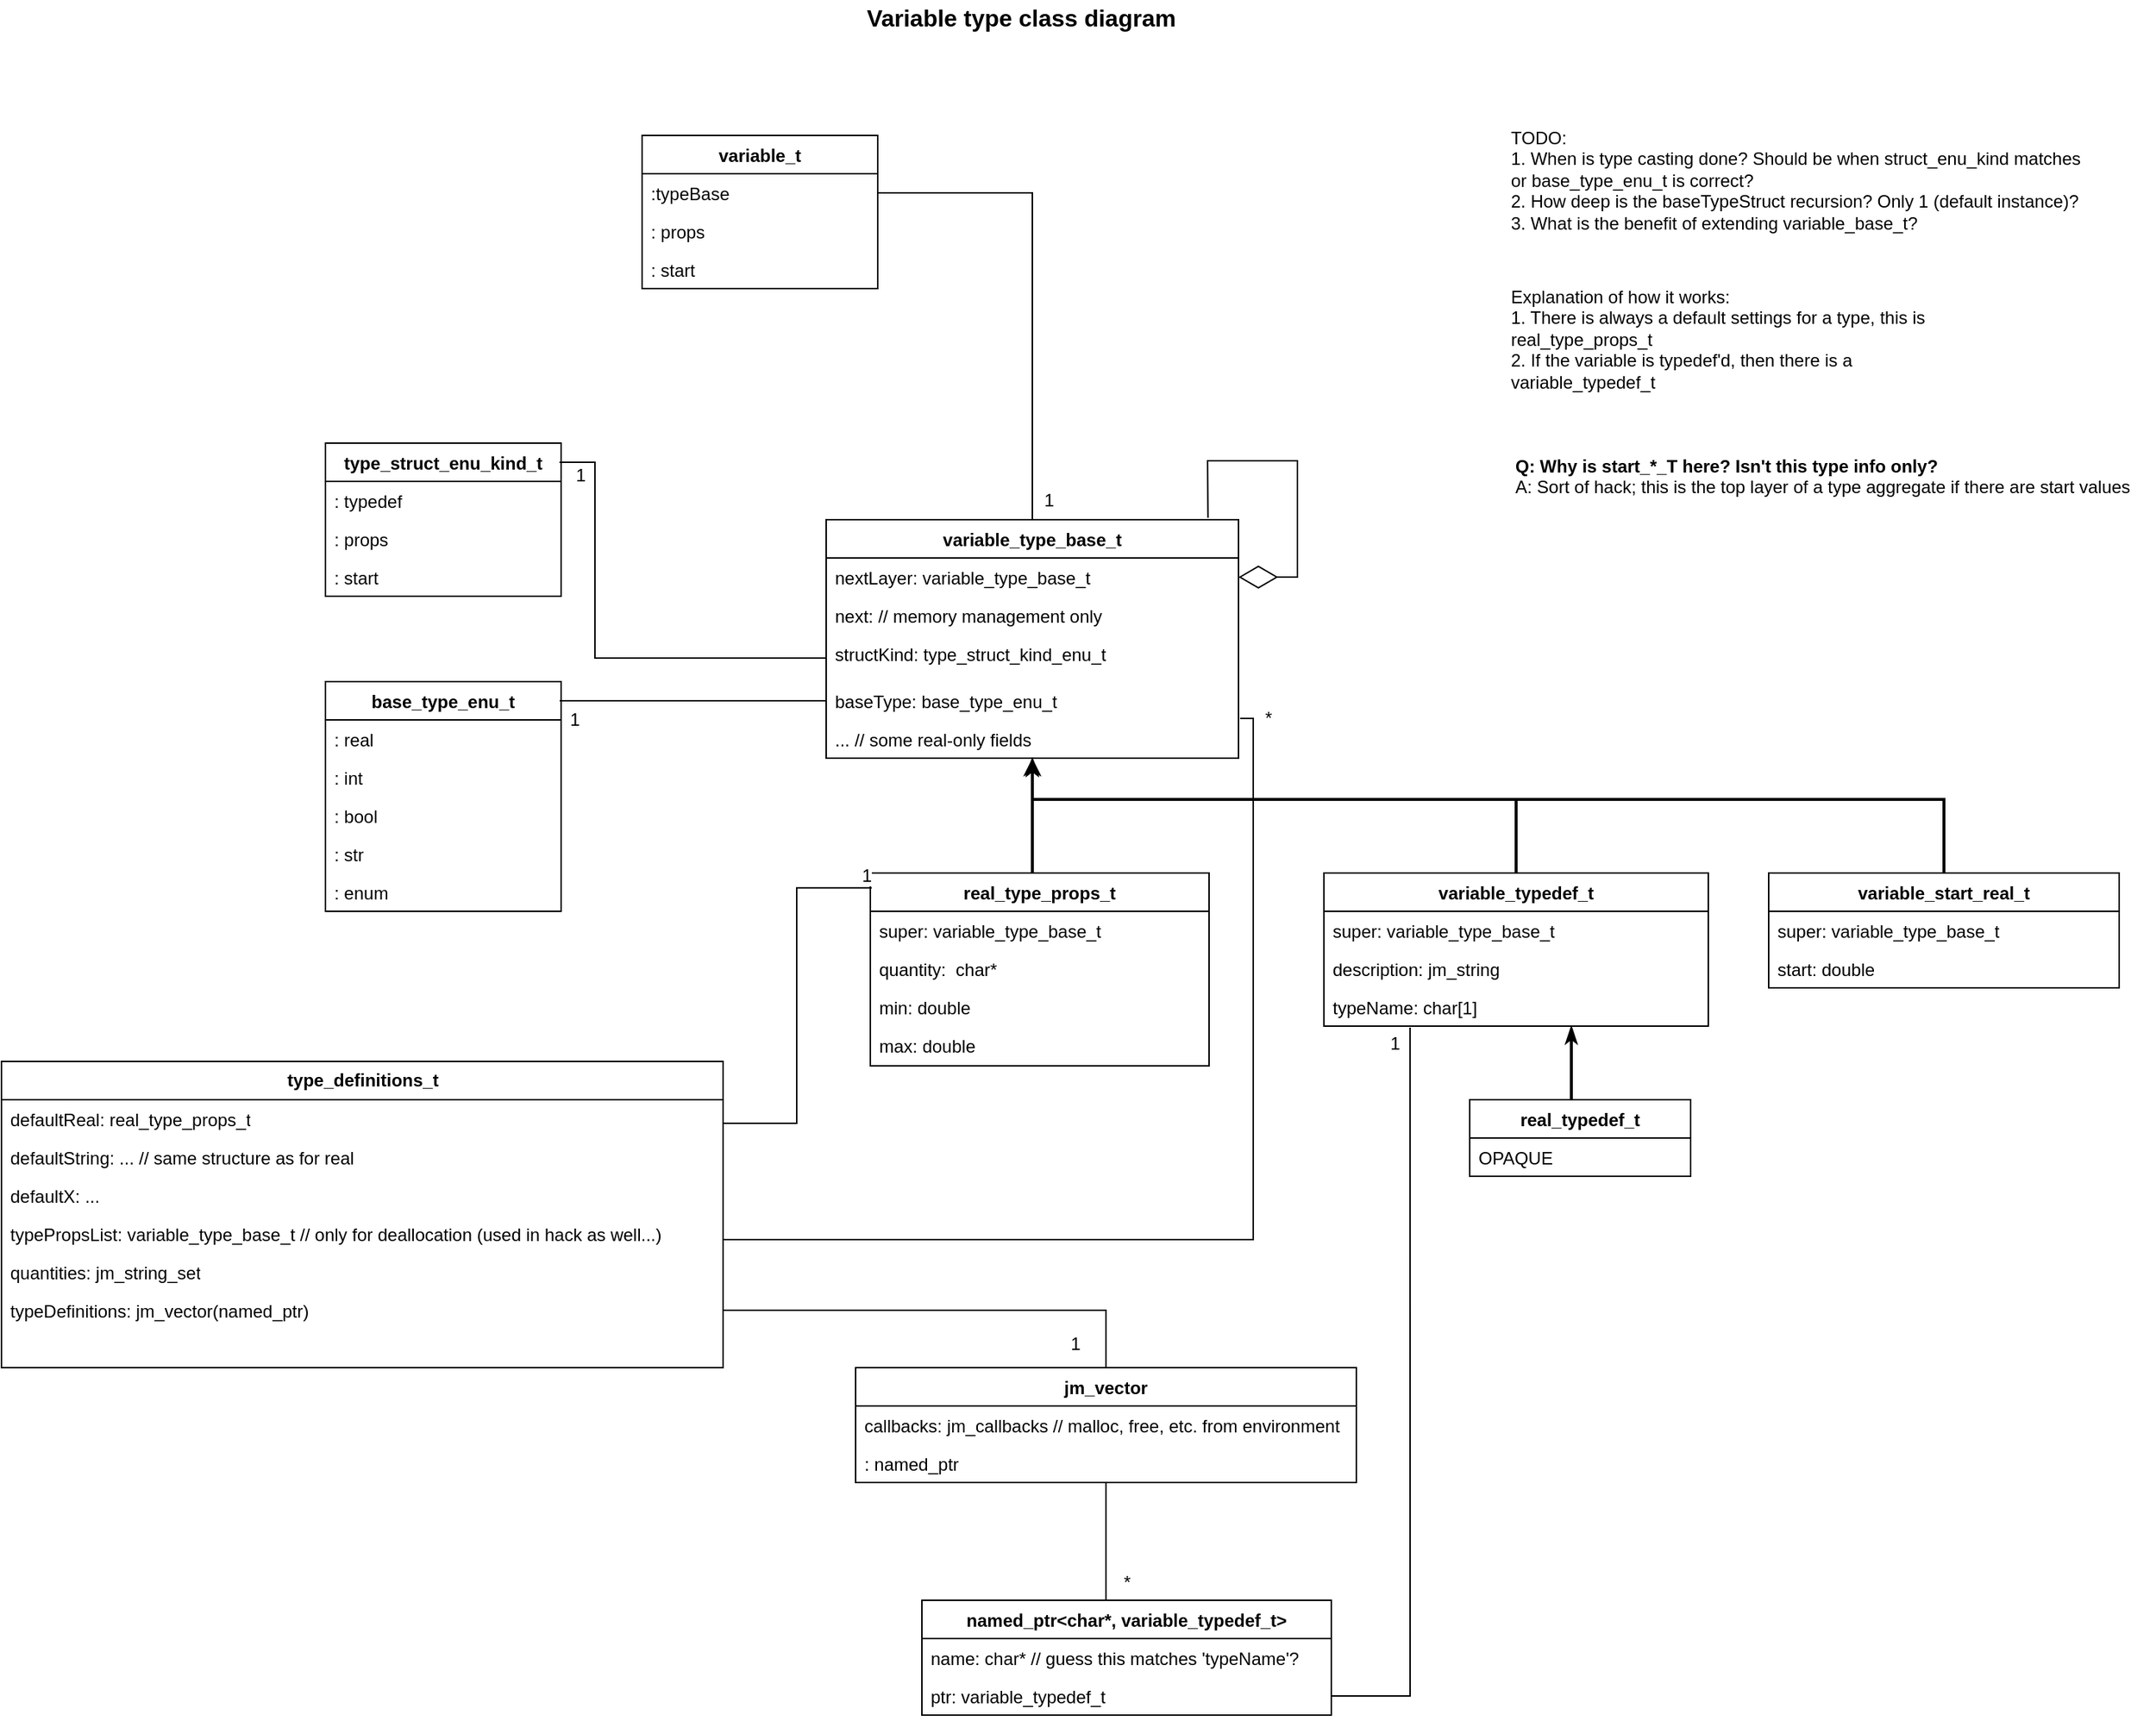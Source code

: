 <mxfile version="21.1.2" type="device" pages="4">
  <diagram name="variable_class" id="c4acf3e9-155e-7222-9cf6-157b1a14988f">
    <mxGraphModel dx="2087" dy="1393" grid="0" gridSize="10" guides="1" tooltips="1" connect="1" arrows="1" fold="1" page="0" pageScale="1" pageWidth="850" pageHeight="1100" background="#ffffff" math="0" shadow="0">
      <root>
        <mxCell id="0" />
        <mxCell id="1" parent="0" />
        <mxCell id="17acba5748e5396b-20" value="&lt;b&gt;type_definitions_t&lt;/b&gt;" style="swimlane;html=1;fontStyle=0;childLayout=stackLayout;horizontal=1;startSize=26;fillColor=none;horizontalStack=0;resizeParent=1;resizeLast=0;collapsible=1;marginBottom=0;swimlaneFillColor=#ffffff;rounded=0;shadow=0;comic=0;labelBackgroundColor=none;strokeColor=#000000;strokeWidth=1;fontFamily=Helvetica;fontSize=12;fontColor=#000000;align=center;" parent="1" vertex="1">
          <mxGeometry x="-110" y="428" width="490" height="208" as="geometry" />
        </mxCell>
        <mxCell id="17acba5748e5396b-21" value="defaultReal: real_type_props_t" style="text;html=1;strokeColor=none;fillColor=none;align=left;verticalAlign=top;spacingLeft=4;spacingRight=4;whiteSpace=wrap;overflow=hidden;rotatable=0;points=[[0,0.5],[1,0.5]];portConstraint=eastwest;" parent="17acba5748e5396b-20" vertex="1">
          <mxGeometry y="26" width="490" height="26" as="geometry" />
        </mxCell>
        <mxCell id="17acba5748e5396b-24" value="defaultString: ... // same structure as for real" style="text;html=1;strokeColor=none;fillColor=none;align=left;verticalAlign=top;spacingLeft=4;spacingRight=4;whiteSpace=wrap;overflow=hidden;rotatable=0;points=[[0,0.5],[1,0.5]];portConstraint=eastwest;" parent="17acba5748e5396b-20" vertex="1">
          <mxGeometry y="52" width="490" height="26" as="geometry" />
        </mxCell>
        <mxCell id="17acba5748e5396b-26" value="defaultX: ..." style="text;html=1;strokeColor=none;fillColor=none;align=left;verticalAlign=top;spacingLeft=4;spacingRight=4;whiteSpace=wrap;overflow=hidden;rotatable=0;points=[[0,0.5],[1,0.5]];portConstraint=eastwest;" parent="17acba5748e5396b-20" vertex="1">
          <mxGeometry y="78" width="490" height="26" as="geometry" />
        </mxCell>
        <mxCell id="wVePEK4zpY4YZBZl3N64-45" value="typePropsList: variable_type_base_t // only for deallocation (used in hack as well...)" style="text;html=1;strokeColor=none;fillColor=none;align=left;verticalAlign=top;spacingLeft=4;spacingRight=4;whiteSpace=wrap;overflow=hidden;rotatable=0;points=[[0,0.5],[1,0.5]];portConstraint=eastwest;" parent="17acba5748e5396b-20" vertex="1">
          <mxGeometry y="104" width="490" height="26" as="geometry" />
        </mxCell>
        <mxCell id="wVePEK4zpY4YZBZl3N64-49" value="quantities: jm_string_set" style="text;html=1;strokeColor=none;fillColor=none;align=left;verticalAlign=top;spacingLeft=4;spacingRight=4;whiteSpace=wrap;overflow=hidden;rotatable=0;points=[[0,0.5],[1,0.5]];portConstraint=eastwest;" parent="17acba5748e5396b-20" vertex="1">
          <mxGeometry y="130" width="490" height="26" as="geometry" />
        </mxCell>
        <mxCell id="wVePEK4zpY4YZBZl3N64-50" value="typeDefinitions: jm_vector(named_ptr)" style="text;html=1;strokeColor=none;fillColor=none;align=left;verticalAlign=top;spacingLeft=4;spacingRight=4;whiteSpace=wrap;overflow=hidden;rotatable=0;points=[[0,0.5],[1,0.5]];portConstraint=eastwest;" parent="17acba5748e5396b-20" vertex="1">
          <mxGeometry y="156" width="490" height="26" as="geometry" />
        </mxCell>
        <mxCell id="wVePEK4zpY4YZBZl3N64-24" style="edgeStyle=orthogonalEdgeStyle;rounded=0;orthogonalLoop=1;jettySize=auto;html=1;strokeWidth=2;" parent="1" source="wVePEK4zpY4YZBZl3N64-1" target="wVePEK4zpY4YZBZl3N64-11" edge="1">
          <mxGeometry relative="1" as="geometry">
            <Array as="points">
              <mxPoint x="590" y="280" />
              <mxPoint x="590" y="280" />
            </Array>
          </mxGeometry>
        </mxCell>
        <mxCell id="wVePEK4zpY4YZBZl3N64-1" value="real_type_props_t" style="swimlane;fontStyle=1;childLayout=stackLayout;horizontal=1;startSize=26;fillColor=none;horizontalStack=0;resizeParent=1;resizeParentMax=0;resizeLast=0;collapsible=1;marginBottom=0;" parent="1" vertex="1">
          <mxGeometry x="480" y="300" width="230" height="131" as="geometry" />
        </mxCell>
        <mxCell id="wVePEK4zpY4YZBZl3N64-2" value="super: variable_type_base_t" style="text;strokeColor=none;fillColor=none;align=left;verticalAlign=top;spacingLeft=4;spacingRight=4;overflow=hidden;rotatable=0;points=[[0,0.5],[1,0.5]];portConstraint=eastwest;" parent="wVePEK4zpY4YZBZl3N64-1" vertex="1">
          <mxGeometry y="26" width="230" height="26" as="geometry" />
        </mxCell>
        <mxCell id="wVePEK4zpY4YZBZl3N64-3" value="quantity:  char*" style="text;strokeColor=none;fillColor=none;align=left;verticalAlign=top;spacingLeft=4;spacingRight=4;overflow=hidden;rotatable=0;points=[[0,0.5],[1,0.5]];portConstraint=eastwest;" parent="wVePEK4zpY4YZBZl3N64-1" vertex="1">
          <mxGeometry y="52" width="230" height="26" as="geometry" />
        </mxCell>
        <mxCell id="wVePEK4zpY4YZBZl3N64-86" value="min: double" style="text;strokeColor=none;fillColor=none;align=left;verticalAlign=top;spacingLeft=4;spacingRight=4;overflow=hidden;rotatable=0;points=[[0,0.5],[1,0.5]];portConstraint=eastwest;" parent="wVePEK4zpY4YZBZl3N64-1" vertex="1">
          <mxGeometry y="78" width="230" height="26" as="geometry" />
        </mxCell>
        <mxCell id="wVePEK4zpY4YZBZl3N64-4" value="max: double" style="text;strokeColor=none;fillColor=none;align=left;verticalAlign=top;spacingLeft=4;spacingRight=4;overflow=hidden;rotatable=0;points=[[0,0.5],[1,0.5]];portConstraint=eastwest;" parent="wVePEK4zpY4YZBZl3N64-1" vertex="1">
          <mxGeometry y="104" width="230" height="27" as="geometry" />
        </mxCell>
        <mxCell id="wVePEK4zpY4YZBZl3N64-7" value="" style="endArrow=none;html=1;edgeStyle=orthogonalEdgeStyle;entryX=0.004;entryY=0.077;entryDx=0;entryDy=0;entryPerimeter=0;rounded=0;" parent="1" source="17acba5748e5396b-20" target="wVePEK4zpY4YZBZl3N64-1" edge="1">
          <mxGeometry relative="1" as="geometry">
            <mxPoint x="240" y="490" as="sourcePoint" />
            <mxPoint x="400" y="490" as="targetPoint" />
            <Array as="points">
              <mxPoint x="430" y="470" />
              <mxPoint x="430" y="310" />
            </Array>
          </mxGeometry>
        </mxCell>
        <mxCell id="wVePEK4zpY4YZBZl3N64-9" value="1" style="resizable=0;html=1;align=right;verticalAlign=bottom;labelBackgroundColor=#ffffff;fontSize=12;" parent="wVePEK4zpY4YZBZl3N64-7" connectable="0" vertex="1">
          <mxGeometry x="1" relative="1" as="geometry" />
        </mxCell>
        <mxCell id="wVePEK4zpY4YZBZl3N64-11" value="variable_type_base_t" style="swimlane;fontStyle=1;childLayout=stackLayout;horizontal=1;startSize=26;fillColor=none;horizontalStack=0;resizeParent=1;resizeParentMax=0;resizeLast=0;collapsible=1;marginBottom=0;" parent="1" vertex="1">
          <mxGeometry x="450" y="60" width="280" height="162" as="geometry" />
        </mxCell>
        <mxCell id="wVePEK4zpY4YZBZl3N64-12" value="nextLayer: variable_type_base_t" style="text;strokeColor=none;fillColor=none;align=left;verticalAlign=top;spacingLeft=4;spacingRight=4;overflow=hidden;rotatable=0;points=[[0,0.5],[1,0.5]];portConstraint=eastwest;" parent="wVePEK4zpY4YZBZl3N64-11" vertex="1">
          <mxGeometry y="26" width="280" height="26" as="geometry" />
        </mxCell>
        <mxCell id="wVePEK4zpY4YZBZl3N64-13" value="next: // memory management only" style="text;strokeColor=none;fillColor=none;align=left;verticalAlign=top;spacingLeft=4;spacingRight=4;overflow=hidden;rotatable=0;points=[[0,0.5],[1,0.5]];portConstraint=eastwest;" parent="wVePEK4zpY4YZBZl3N64-11" vertex="1">
          <mxGeometry y="52" width="280" height="26" as="geometry" />
        </mxCell>
        <mxCell id="wVePEK4zpY4YZBZl3N64-14" value="structKind: type_struct_kind_enu_t" style="text;strokeColor=none;fillColor=none;align=left;verticalAlign=top;spacingLeft=4;spacingRight=4;overflow=hidden;rotatable=0;points=[[0,0.5],[1,0.5]];portConstraint=eastwest;" parent="wVePEK4zpY4YZBZl3N64-11" vertex="1">
          <mxGeometry y="78" width="280" height="32" as="geometry" />
        </mxCell>
        <mxCell id="wVePEK4zpY4YZBZl3N64-17" value="" style="endArrow=diamondThin;endFill=0;endSize=24;html=1;entryX=1;entryY=0.5;entryDx=0;entryDy=0;exitX=0.926;exitY=-0.008;exitDx=0;exitDy=0;exitPerimeter=0;rounded=0;" parent="wVePEK4zpY4YZBZl3N64-11" source="wVePEK4zpY4YZBZl3N64-11" target="wVePEK4zpY4YZBZl3N64-12" edge="1">
          <mxGeometry width="160" relative="1" as="geometry">
            <mxPoint x="200" y="-30" as="sourcePoint" />
            <mxPoint x="420" y="70" as="targetPoint" />
            <Array as="points">
              <mxPoint x="259" y="-40" />
              <mxPoint x="320" y="-40" />
              <mxPoint x="320" y="39" />
            </Array>
          </mxGeometry>
        </mxCell>
        <mxCell id="wVePEK4zpY4YZBZl3N64-94" value="baseType: base_type_enu_t" style="text;strokeColor=none;fillColor=none;align=left;verticalAlign=top;spacingLeft=4;spacingRight=4;overflow=hidden;rotatable=0;points=[[0,0.5],[1,0.5]];portConstraint=eastwest;" parent="wVePEK4zpY4YZBZl3N64-11" vertex="1">
          <mxGeometry y="110" width="280" height="26" as="geometry" />
        </mxCell>
        <mxCell id="wVePEK4zpY4YZBZl3N64-23" value="... // some real-only fields" style="text;strokeColor=none;fillColor=none;align=left;verticalAlign=top;spacingLeft=4;spacingRight=4;overflow=hidden;rotatable=0;points=[[0,0.5],[1,0.5]];portConstraint=eastwest;" parent="wVePEK4zpY4YZBZl3N64-11" vertex="1">
          <mxGeometry y="136" width="280" height="26" as="geometry" />
        </mxCell>
        <mxCell id="wVePEK4zpY4YZBZl3N64-25" value="type_struct_enu_kind_t" style="swimlane;fontStyle=1;childLayout=stackLayout;horizontal=1;startSize=26;fillColor=none;horizontalStack=0;resizeParent=1;resizeParentMax=0;resizeLast=0;collapsible=1;marginBottom=0;" parent="1" vertex="1">
          <mxGeometry x="110" y="8" width="160" height="104" as="geometry" />
        </mxCell>
        <mxCell id="wVePEK4zpY4YZBZl3N64-26" value=": typedef" style="text;strokeColor=none;fillColor=none;align=left;verticalAlign=top;spacingLeft=4;spacingRight=4;overflow=hidden;rotatable=0;points=[[0,0.5],[1,0.5]];portConstraint=eastwest;" parent="wVePEK4zpY4YZBZl3N64-25" vertex="1">
          <mxGeometry y="26" width="160" height="26" as="geometry" />
        </mxCell>
        <mxCell id="wVePEK4zpY4YZBZl3N64-30" value=": props" style="text;strokeColor=none;fillColor=none;align=left;verticalAlign=top;spacingLeft=4;spacingRight=4;overflow=hidden;rotatable=0;points=[[0,0.5],[1,0.5]];portConstraint=eastwest;" parent="wVePEK4zpY4YZBZl3N64-25" vertex="1">
          <mxGeometry y="52" width="160" height="26" as="geometry" />
        </mxCell>
        <mxCell id="wVePEK4zpY4YZBZl3N64-28" value=": start" style="text;strokeColor=none;fillColor=none;align=left;verticalAlign=top;spacingLeft=4;spacingRight=4;overflow=hidden;rotatable=0;points=[[0,0.5],[1,0.5]];portConstraint=eastwest;" parent="wVePEK4zpY4YZBZl3N64-25" vertex="1">
          <mxGeometry y="78" width="160" height="26" as="geometry" />
        </mxCell>
        <mxCell id="wVePEK4zpY4YZBZl3N64-31" style="edgeStyle=orthogonalEdgeStyle;rounded=0;orthogonalLoop=1;jettySize=auto;html=1;entryX=0.993;entryY=0.125;entryDx=0;entryDy=0;entryPerimeter=0;endArrow=none;endFill=0;" parent="1" source="wVePEK4zpY4YZBZl3N64-14" target="wVePEK4zpY4YZBZl3N64-25" edge="1">
          <mxGeometry relative="1" as="geometry">
            <Array as="points">
              <mxPoint x="293" y="154" />
              <mxPoint x="293" y="21" />
            </Array>
          </mxGeometry>
        </mxCell>
        <mxCell id="wVePEK4zpY4YZBZl3N64-32" value="1" style="text;html=1;resizable=0;points=[];align=center;verticalAlign=middle;labelBackgroundColor=#ffffff;" parent="wVePEK4zpY4YZBZl3N64-31" vertex="1" connectable="0">
          <mxGeometry x="0.905" y="-1" relative="1" as="geometry">
            <mxPoint x="-1" y="10" as="offset" />
          </mxGeometry>
        </mxCell>
        <mxCell id="wVePEK4zpY4YZBZl3N64-33" value="base_type_enu_t" style="swimlane;fontStyle=1;childLayout=stackLayout;horizontal=1;startSize=26;fillColor=none;horizontalStack=0;resizeParent=1;resizeParentMax=0;resizeLast=0;collapsible=1;marginBottom=0;" parent="1" vertex="1">
          <mxGeometry x="110" y="170" width="160" height="156" as="geometry" />
        </mxCell>
        <mxCell id="wVePEK4zpY4YZBZl3N64-34" value=": real" style="text;strokeColor=none;fillColor=none;align=left;verticalAlign=top;spacingLeft=4;spacingRight=4;overflow=hidden;rotatable=0;points=[[0,0.5],[1,0.5]];portConstraint=eastwest;" parent="wVePEK4zpY4YZBZl3N64-33" vertex="1">
          <mxGeometry y="26" width="160" height="26" as="geometry" />
        </mxCell>
        <mxCell id="wVePEK4zpY4YZBZl3N64-35" value=": int" style="text;strokeColor=none;fillColor=none;align=left;verticalAlign=top;spacingLeft=4;spacingRight=4;overflow=hidden;rotatable=0;points=[[0,0.5],[1,0.5]];portConstraint=eastwest;" parent="wVePEK4zpY4YZBZl3N64-33" vertex="1">
          <mxGeometry y="52" width="160" height="26" as="geometry" />
        </mxCell>
        <mxCell id="wVePEK4zpY4YZBZl3N64-37" value=": bool" style="text;strokeColor=none;fillColor=none;align=left;verticalAlign=top;spacingLeft=4;spacingRight=4;overflow=hidden;rotatable=0;points=[[0,0.5],[1,0.5]];portConstraint=eastwest;" parent="wVePEK4zpY4YZBZl3N64-33" vertex="1">
          <mxGeometry y="78" width="160" height="26" as="geometry" />
        </mxCell>
        <mxCell id="wVePEK4zpY4YZBZl3N64-36" value=": str" style="text;strokeColor=none;fillColor=none;align=left;verticalAlign=top;spacingLeft=4;spacingRight=4;overflow=hidden;rotatable=0;points=[[0,0.5],[1,0.5]];portConstraint=eastwest;" parent="wVePEK4zpY4YZBZl3N64-33" vertex="1">
          <mxGeometry y="104" width="160" height="26" as="geometry" />
        </mxCell>
        <mxCell id="wVePEK4zpY4YZBZl3N64-38" value=": enum" style="text;strokeColor=none;fillColor=none;align=left;verticalAlign=top;spacingLeft=4;spacingRight=4;overflow=hidden;rotatable=0;points=[[0,0.5],[1,0.5]];portConstraint=eastwest;" parent="wVePEK4zpY4YZBZl3N64-33" vertex="1">
          <mxGeometry y="130" width="160" height="26" as="geometry" />
        </mxCell>
        <mxCell id="wVePEK4zpY4YZBZl3N64-39" style="edgeStyle=orthogonalEdgeStyle;rounded=0;orthogonalLoop=1;jettySize=auto;html=1;entryX=0.994;entryY=0.083;entryDx=0;entryDy=0;entryPerimeter=0;endArrow=none;endFill=0;fontFamily=Helvetica;fontSize=12;" parent="1" source="wVePEK4zpY4YZBZl3N64-94" target="wVePEK4zpY4YZBZl3N64-33" edge="1">
          <mxGeometry relative="1" as="geometry">
            <Array as="points" />
          </mxGeometry>
        </mxCell>
        <mxCell id="wVePEK4zpY4YZBZl3N64-44" value="1" style="text;html=1;resizable=0;points=[];align=center;verticalAlign=middle;labelBackgroundColor=#ffffff;fontSize=12;fontFamily=Helvetica;" parent="wVePEK4zpY4YZBZl3N64-39" vertex="1" connectable="0">
          <mxGeometry x="0.875" y="3" relative="1" as="geometry">
            <mxPoint x="-2" y="10" as="offset" />
          </mxGeometry>
        </mxCell>
        <mxCell id="wVePEK4zpY4YZBZl3N64-46" style="edgeStyle=orthogonalEdgeStyle;rounded=0;orthogonalLoop=1;jettySize=auto;html=1;endArrow=none;endFill=0;fontFamily=Helvetica;fontSize=12;entryX=1.004;entryY=-0.038;entryDx=0;entryDy=0;entryPerimeter=0;" parent="1" source="17acba5748e5396b-20" target="wVePEK4zpY4YZBZl3N64-23" edge="1">
          <mxGeometry relative="1" as="geometry">
            <Array as="points">
              <mxPoint x="740" y="549" />
              <mxPoint x="740" y="195" />
            </Array>
          </mxGeometry>
        </mxCell>
        <mxCell id="wVePEK4zpY4YZBZl3N64-47" value="*" style="text;html=1;resizable=0;points=[];align=center;verticalAlign=middle;labelBackgroundColor=#ffffff;fontSize=12;fontFamily=Helvetica;" parent="wVePEK4zpY4YZBZl3N64-46" vertex="1" connectable="0">
          <mxGeometry x="0.972" y="-1" relative="1" as="geometry">
            <mxPoint x="9" y="-1" as="offset" />
          </mxGeometry>
        </mxCell>
        <mxCell id="wVePEK4zpY4YZBZl3N64-52" value="named_ptr&lt;char*, variable_typedef_t&gt;" style="swimlane;fontStyle=1;align=center;verticalAlign=top;childLayout=stackLayout;horizontal=1;startSize=26;horizontalStack=0;resizeParent=1;resizeParentMax=0;resizeLast=0;collapsible=1;marginBottom=0;fontFamily=Helvetica;fontSize=12;" parent="1" vertex="1">
          <mxGeometry x="515" y="794" width="278" height="78" as="geometry" />
        </mxCell>
        <mxCell id="wVePEK4zpY4YZBZl3N64-53" value="name: char* // guess this matches &#39;typeName&#39;?" style="text;strokeColor=none;fillColor=none;align=left;verticalAlign=top;spacingLeft=4;spacingRight=4;overflow=hidden;rotatable=0;points=[[0,0.5],[1,0.5]];portConstraint=eastwest;" parent="wVePEK4zpY4YZBZl3N64-52" vertex="1">
          <mxGeometry y="26" width="278" height="26" as="geometry" />
        </mxCell>
        <mxCell id="wVePEK4zpY4YZBZl3N64-55" value="ptr: variable_typedef_t" style="text;strokeColor=none;fillColor=none;align=left;verticalAlign=top;spacingLeft=4;spacingRight=4;overflow=hidden;rotatable=0;points=[[0,0.5],[1,0.5]];portConstraint=eastwest;" parent="wVePEK4zpY4YZBZl3N64-52" vertex="1">
          <mxGeometry y="52" width="278" height="26" as="geometry" />
        </mxCell>
        <mxCell id="wVePEK4zpY4YZBZl3N64-61" style="edgeStyle=orthogonalEdgeStyle;rounded=0;orthogonalLoop=1;jettySize=auto;html=1;entryX=0.5;entryY=0;entryDx=0;entryDy=0;endArrow=none;endFill=0;fontFamily=Helvetica;fontSize=12;" parent="1" source="wVePEK4zpY4YZBZl3N64-57" target="wVePEK4zpY4YZBZl3N64-52" edge="1">
          <mxGeometry relative="1" as="geometry">
            <Array as="points">
              <mxPoint x="640" y="794" />
            </Array>
          </mxGeometry>
        </mxCell>
        <mxCell id="wVePEK4zpY4YZBZl3N64-62" value="*" style="text;html=1;resizable=0;points=[];align=center;verticalAlign=middle;labelBackgroundColor=#ffffff;fontSize=12;fontFamily=Helvetica;" parent="wVePEK4zpY4YZBZl3N64-61" vertex="1" connectable="0">
          <mxGeometry x="0.685" y="-1" relative="1" as="geometry">
            <mxPoint x="15" y="-11" as="offset" />
          </mxGeometry>
        </mxCell>
        <mxCell id="wVePEK4zpY4YZBZl3N64-57" value="jm_vector" style="swimlane;fontStyle=1;align=center;verticalAlign=top;childLayout=stackLayout;horizontal=1;startSize=26;horizontalStack=0;resizeParent=1;resizeParentMax=0;resizeLast=0;collapsible=1;marginBottom=0;fontFamily=Helvetica;fontSize=12;" parent="1" vertex="1">
          <mxGeometry x="470" y="636" width="340" height="78" as="geometry" />
        </mxCell>
        <mxCell id="wVePEK4zpY4YZBZl3N64-58" value="callbacks: jm_callbacks // malloc, free, etc. from environment" style="text;strokeColor=none;fillColor=none;align=left;verticalAlign=top;spacingLeft=4;spacingRight=4;overflow=hidden;rotatable=0;points=[[0,0.5],[1,0.5]];portConstraint=eastwest;" parent="wVePEK4zpY4YZBZl3N64-57" vertex="1">
          <mxGeometry y="26" width="340" height="26" as="geometry" />
        </mxCell>
        <mxCell id="wVePEK4zpY4YZBZl3N64-59" value=": named_ptr" style="text;strokeColor=none;fillColor=none;align=left;verticalAlign=top;spacingLeft=4;spacingRight=4;overflow=hidden;rotatable=0;points=[[0,0.5],[1,0.5]];portConstraint=eastwest;" parent="wVePEK4zpY4YZBZl3N64-57" vertex="1">
          <mxGeometry y="52" width="340" height="26" as="geometry" />
        </mxCell>
        <mxCell id="wVePEK4zpY4YZBZl3N64-60" style="edgeStyle=orthogonalEdgeStyle;rounded=0;orthogonalLoop=1;jettySize=auto;html=1;exitX=1;exitY=0.5;exitDx=0;exitDy=0;endArrow=none;endFill=0;fontFamily=Helvetica;fontSize=12;" parent="1" source="wVePEK4zpY4YZBZl3N64-50" target="wVePEK4zpY4YZBZl3N64-57" edge="1">
          <mxGeometry relative="1" as="geometry" />
        </mxCell>
        <mxCell id="wVePEK4zpY4YZBZl3N64-63" value="1" style="text;html=1;resizable=0;points=[];align=center;verticalAlign=middle;labelBackgroundColor=#ffffff;fontSize=12;fontFamily=Helvetica;" parent="wVePEK4zpY4YZBZl3N64-60" vertex="1" connectable="0">
          <mxGeometry x="0.659" y="-2" relative="1" as="geometry">
            <mxPoint x="-9" y="21" as="offset" />
          </mxGeometry>
        </mxCell>
        <mxCell id="wVePEK4zpY4YZBZl3N64-81" style="edgeStyle=orthogonalEdgeStyle;rounded=0;orthogonalLoop=1;jettySize=auto;html=1;endArrow=classicThin;endFill=1;fontFamily=Helvetica;fontSize=12;strokeWidth=2;" parent="1" source="wVePEK4zpY4YZBZl3N64-70" target="wVePEK4zpY4YZBZl3N64-11" edge="1">
          <mxGeometry relative="1" as="geometry">
            <Array as="points">
              <mxPoint x="919" y="250" />
              <mxPoint x="590" y="250" />
            </Array>
          </mxGeometry>
        </mxCell>
        <mxCell id="wVePEK4zpY4YZBZl3N64-70" value="variable_typedef_t" style="swimlane;fontStyle=1;align=center;verticalAlign=top;childLayout=stackLayout;horizontal=1;startSize=26;horizontalStack=0;resizeParent=1;resizeParentMax=0;resizeLast=0;collapsible=1;marginBottom=0;fontFamily=Helvetica;fontSize=12;" parent="1" vertex="1">
          <mxGeometry x="788" y="300" width="261" height="104" as="geometry" />
        </mxCell>
        <mxCell id="wVePEK4zpY4YZBZl3N64-71" value="super: variable_type_base_t" style="text;strokeColor=none;fillColor=none;align=left;verticalAlign=top;spacingLeft=4;spacingRight=4;overflow=hidden;rotatable=0;points=[[0,0.5],[1,0.5]];portConstraint=eastwest;" parent="wVePEK4zpY4YZBZl3N64-70" vertex="1">
          <mxGeometry y="26" width="261" height="26" as="geometry" />
        </mxCell>
        <mxCell id="wVePEK4zpY4YZBZl3N64-75" value="description: jm_string" style="text;strokeColor=none;fillColor=none;align=left;verticalAlign=top;spacingLeft=4;spacingRight=4;overflow=hidden;rotatable=0;points=[[0,0.5],[1,0.5]];portConstraint=eastwest;" parent="wVePEK4zpY4YZBZl3N64-70" vertex="1">
          <mxGeometry y="52" width="261" height="26" as="geometry" />
        </mxCell>
        <mxCell id="wVePEK4zpY4YZBZl3N64-72" value="typeName: char[1]" style="text;strokeColor=none;fillColor=none;align=left;verticalAlign=top;spacingLeft=4;spacingRight=4;overflow=hidden;rotatable=0;points=[[0,0.5],[1,0.5]];portConstraint=eastwest;" parent="wVePEK4zpY4YZBZl3N64-70" vertex="1">
          <mxGeometry y="78" width="261" height="26" as="geometry" />
        </mxCell>
        <mxCell id="wVePEK4zpY4YZBZl3N64-73" style="edgeStyle=orthogonalEdgeStyle;rounded=0;orthogonalLoop=1;jettySize=auto;html=1;exitX=1;exitY=0.5;exitDx=0;exitDy=0;entryX=0.224;entryY=1.038;entryDx=0;entryDy=0;entryPerimeter=0;endArrow=none;endFill=0;fontFamily=Helvetica;fontSize=12;" parent="1" source="wVePEK4zpY4YZBZl3N64-55" target="wVePEK4zpY4YZBZl3N64-72" edge="1">
          <mxGeometry relative="1" as="geometry" />
        </mxCell>
        <mxCell id="wVePEK4zpY4YZBZl3N64-87" value="1" style="text;html=1;resizable=0;points=[];align=center;verticalAlign=middle;labelBackgroundColor=#ffffff;fontSize=12;fontFamily=Helvetica;" parent="wVePEK4zpY4YZBZl3N64-73" vertex="1" connectable="0">
          <mxGeometry x="0.958" y="1" relative="1" as="geometry">
            <mxPoint x="-10" y="0.5" as="offset" />
          </mxGeometry>
        </mxCell>
        <mxCell id="wVePEK4zpY4YZBZl3N64-80" style="edgeStyle=orthogonalEdgeStyle;rounded=0;orthogonalLoop=1;jettySize=auto;html=1;endArrow=classicThin;endFill=1;fontFamily=Helvetica;fontSize=12;strokeWidth=2;" parent="1" source="wVePEK4zpY4YZBZl3N64-76" target="wVePEK4zpY4YZBZl3N64-70" edge="1">
          <mxGeometry relative="1" as="geometry">
            <Array as="points">
              <mxPoint x="956" y="439" />
              <mxPoint x="956" y="439" />
            </Array>
          </mxGeometry>
        </mxCell>
        <mxCell id="wVePEK4zpY4YZBZl3N64-76" value="real_typedef_t" style="swimlane;fontStyle=1;align=center;verticalAlign=top;childLayout=stackLayout;horizontal=1;startSize=26;horizontalStack=0;resizeParent=1;resizeParentMax=0;resizeLast=0;collapsible=1;marginBottom=0;fontFamily=Helvetica;fontSize=12;" parent="1" vertex="1">
          <mxGeometry x="887" y="454" width="150" height="52" as="geometry" />
        </mxCell>
        <mxCell id="wVePEK4zpY4YZBZl3N64-77" value="OPAQUE" style="text;strokeColor=none;fillColor=none;align=left;verticalAlign=top;spacingLeft=4;spacingRight=4;overflow=hidden;rotatable=0;points=[[0,0.5],[1,0.5]];portConstraint=eastwest;" parent="wVePEK4zpY4YZBZl3N64-76" vertex="1">
          <mxGeometry y="26" width="150" height="26" as="geometry" />
        </mxCell>
        <mxCell id="wVePEK4zpY4YZBZl3N64-93" style="edgeStyle=orthogonalEdgeStyle;rounded=0;orthogonalLoop=1;jettySize=auto;html=1;endArrow=classicThin;endFill=1;strokeWidth=2;fontFamily=Helvetica;fontSize=12;" parent="1" source="wVePEK4zpY4YZBZl3N64-89" target="wVePEK4zpY4YZBZl3N64-11" edge="1">
          <mxGeometry relative="1" as="geometry">
            <Array as="points">
              <mxPoint x="1209" y="250" />
              <mxPoint x="590" y="250" />
            </Array>
          </mxGeometry>
        </mxCell>
        <mxCell id="wVePEK4zpY4YZBZl3N64-89" value="variable_start_real_t" style="swimlane;fontStyle=1;align=center;verticalAlign=top;childLayout=stackLayout;horizontal=1;startSize=26;horizontalStack=0;resizeParent=1;resizeParentMax=0;resizeLast=0;collapsible=1;marginBottom=0;fontFamily=Helvetica;fontSize=12;" parent="1" vertex="1">
          <mxGeometry x="1090" y="300" width="238" height="78" as="geometry" />
        </mxCell>
        <mxCell id="wVePEK4zpY4YZBZl3N64-90" value="super: variable_type_base_t" style="text;strokeColor=none;fillColor=none;align=left;verticalAlign=top;spacingLeft=4;spacingRight=4;overflow=hidden;rotatable=0;points=[[0,0.5],[1,0.5]];portConstraint=eastwest;" parent="wVePEK4zpY4YZBZl3N64-89" vertex="1">
          <mxGeometry y="26" width="238" height="26" as="geometry" />
        </mxCell>
        <mxCell id="wVePEK4zpY4YZBZl3N64-91" value="start: double" style="text;strokeColor=none;fillColor=none;align=left;verticalAlign=top;spacingLeft=4;spacingRight=4;overflow=hidden;rotatable=0;points=[[0,0.5],[1,0.5]];portConstraint=eastwest;" parent="wVePEK4zpY4YZBZl3N64-89" vertex="1">
          <mxGeometry y="52" width="238" height="26" as="geometry" />
        </mxCell>
        <mxCell id="wVePEK4zpY4YZBZl3N64-95" value="TODO:&lt;br&gt;1. When is type casting done? Should be when struct_enu_kind matches&lt;br&gt;or base_type_enu_t is correct?&lt;br&gt;2. How deep is the baseTypeStruct recursion? Only 1 (default instance)?&lt;br&gt;3. What is the benefit of extending variable_base_t?" style="text;html=1;resizable=0;points=[];autosize=1;align=left;verticalAlign=top;spacingTop=-4;fontSize=12;fontFamily=Helvetica;" parent="1" vertex="1">
          <mxGeometry x="913" y="-209" width="405" height="78" as="geometry" />
        </mxCell>
        <mxCell id="JphqbPSuBEWJUwtvZs7E-1" value="Explanation of how it works:&lt;br&gt;1. There is always a default settings for a type, this is&lt;br&gt;real_type_props_t&lt;br&gt;2. If the variable is typedef&#39;d, then there is a&lt;br&gt;variable_typedef_t&amp;nbsp;" style="text;html=1;resizable=0;points=[];autosize=1;align=left;verticalAlign=top;spacingTop=-4;" parent="1" vertex="1">
          <mxGeometry x="913" y="-101" width="299" height="78" as="geometry" />
        </mxCell>
        <mxCell id="gz-8bXaJroWIzTyFZPe1-3" value="variable_t" style="swimlane;fontStyle=1;childLayout=stackLayout;horizontal=1;startSize=26;fillColor=none;horizontalStack=0;resizeParent=1;resizeParentMax=0;resizeLast=0;collapsible=1;marginBottom=0;" parent="1" vertex="1">
          <mxGeometry x="325" y="-201" width="160" height="104" as="geometry" />
        </mxCell>
        <mxCell id="gz-8bXaJroWIzTyFZPe1-4" value=":typeBase" style="text;strokeColor=none;fillColor=none;align=left;verticalAlign=top;spacingLeft=4;spacingRight=4;overflow=hidden;rotatable=0;points=[[0,0.5],[1,0.5]];portConstraint=eastwest;" parent="gz-8bXaJroWIzTyFZPe1-3" vertex="1">
          <mxGeometry y="26" width="160" height="26" as="geometry" />
        </mxCell>
        <mxCell id="gz-8bXaJroWIzTyFZPe1-5" value=": props" style="text;strokeColor=none;fillColor=none;align=left;verticalAlign=top;spacingLeft=4;spacingRight=4;overflow=hidden;rotatable=0;points=[[0,0.5],[1,0.5]];portConstraint=eastwest;" parent="gz-8bXaJroWIzTyFZPe1-3" vertex="1">
          <mxGeometry y="52" width="160" height="26" as="geometry" />
        </mxCell>
        <mxCell id="gz-8bXaJroWIzTyFZPe1-6" value=": start" style="text;strokeColor=none;fillColor=none;align=left;verticalAlign=top;spacingLeft=4;spacingRight=4;overflow=hidden;rotatable=0;points=[[0,0.5],[1,0.5]];portConstraint=eastwest;" parent="gz-8bXaJroWIzTyFZPe1-3" vertex="1">
          <mxGeometry y="78" width="160" height="26" as="geometry" />
        </mxCell>
        <mxCell id="gz-8bXaJroWIzTyFZPe1-7" style="edgeStyle=orthogonalEdgeStyle;rounded=0;orthogonalLoop=1;jettySize=auto;html=1;entryX=0.5;entryY=0;entryDx=0;entryDy=0;endArrow=none;endFill=0;" parent="1" source="gz-8bXaJroWIzTyFZPe1-4" target="wVePEK4zpY4YZBZl3N64-11" edge="1">
          <mxGeometry relative="1" as="geometry" />
        </mxCell>
        <mxCell id="gz-8bXaJroWIzTyFZPe1-8" value="1" style="text;html=1;resizable=0;points=[];align=center;verticalAlign=middle;labelBackgroundColor=#ffffff;" parent="gz-8bXaJroWIzTyFZPe1-7" vertex="1" connectable="0">
          <mxGeometry x="0.927" relative="1" as="geometry">
            <mxPoint x="11" y="-1" as="offset" />
          </mxGeometry>
        </mxCell>
        <mxCell id="gz-8bXaJroWIzTyFZPe1-9" value="&lt;b&gt;Q: Why is start_*_T here? Isn&#39;t this type info only?&lt;/b&gt;&lt;br&gt;A: Sort of hack; this is the top layer of a type aggregate if there are start values" style="text;html=1;resizable=0;points=[];autosize=1;align=left;verticalAlign=top;spacingTop=-4;" parent="1" vertex="1">
          <mxGeometry x="916" y="14" width="436" height="35" as="geometry" />
        </mxCell>
        <mxCell id="__q3ELC5g4eanS5MfDnJ-1" value="Variable type class diagram" style="text;html=1;align=center;verticalAlign=middle;resizable=0;points=[];autosize=1;fontStyle=1;fontSize=16;" parent="1" vertex="1">
          <mxGeometry x="472" y="-293" width="220" height="23" as="geometry" />
        </mxCell>
      </root>
    </mxGraphModel>
  </diagram>
  <diagram id="drIFpil7ESaXOWG0KMX-" name="variable_obj">
    <mxGraphModel dx="2284" dy="844" grid="1" gridSize="10" guides="1" tooltips="1" connect="1" arrows="1" fold="1" page="1" pageScale="1" pageWidth="850" pageHeight="1100" math="0" shadow="0">
      <root>
        <mxCell id="lQQ73aN-kiP2JvdYhTA6-0" />
        <mxCell id="lQQ73aN-kiP2JvdYhTA6-1" parent="lQQ73aN-kiP2JvdYhTA6-0" />
        <mxCell id="N03-BnVxnzbTtf1VRbpv-0" value="Variable type object diagram" style="text;html=1;align=center;verticalAlign=middle;resizable=0;points=[];autosize=1;fontStyle=1;fontSize=16;" parent="lQQ73aN-kiP2JvdYhTA6-1" vertex="1">
          <mxGeometry x="-200" y="145" width="240" height="30" as="geometry" />
        </mxCell>
        <mxCell id="67S6OLuZst6Y9Yzs0yiy-12" value="variable_typedef_t" style="swimlane;fontStyle=1;align=center;verticalAlign=top;childLayout=stackLayout;horizontal=1;startSize=26;horizontalStack=0;resizeParent=1;resizeParentMax=0;resizeLast=0;collapsible=1;marginBottom=0;fontFamily=Helvetica;fontSize=12;" parent="lQQ73aN-kiP2JvdYhTA6-1" vertex="1">
          <mxGeometry x="-200" y="307" width="261" height="104" as="geometry" />
        </mxCell>
        <mxCell id="67S6OLuZst6Y9Yzs0yiy-13" value="super: variable_type_base_t" style="text;strokeColor=none;fillColor=none;align=left;verticalAlign=top;spacingLeft=4;spacingRight=4;overflow=hidden;rotatable=0;points=[[0,0.5],[1,0.5]];portConstraint=eastwest;" parent="67S6OLuZst6Y9Yzs0yiy-12" vertex="1">
          <mxGeometry y="26" width="261" height="26" as="geometry" />
        </mxCell>
        <mxCell id="67S6OLuZst6Y9Yzs0yiy-14" value="description: jm_string" style="text;strokeColor=none;fillColor=none;align=left;verticalAlign=top;spacingLeft=4;spacingRight=4;overflow=hidden;rotatable=0;points=[[0,0.5],[1,0.5]];portConstraint=eastwest;" parent="67S6OLuZst6Y9Yzs0yiy-12" vertex="1">
          <mxGeometry y="52" width="261" height="26" as="geometry" />
        </mxCell>
        <mxCell id="67S6OLuZst6Y9Yzs0yiy-15" value="typeName: char[1]" style="text;strokeColor=none;fillColor=none;align=left;verticalAlign=top;spacingLeft=4;spacingRight=4;overflow=hidden;rotatable=0;points=[[0,0.5],[1,0.5]];portConstraint=eastwest;" parent="67S6OLuZst6Y9Yzs0yiy-12" vertex="1">
          <mxGeometry y="78" width="261" height="26" as="geometry" />
        </mxCell>
        <mxCell id="67S6OLuZst6Y9Yzs0yiy-5" value="variable_type_base_t" style="swimlane;fontStyle=1;childLayout=stackLayout;horizontal=1;startSize=26;fillColor=none;horizontalStack=0;resizeParent=1;resizeParentMax=0;resizeLast=0;collapsible=1;marginBottom=0;" parent="lQQ73aN-kiP2JvdYhTA6-1" vertex="1">
          <mxGeometry x="-200" y="500" width="260" height="110" as="geometry" />
        </mxCell>
        <mxCell id="67S6OLuZst6Y9Yzs0yiy-6" value="nextLayer: variable_type_base_t" style="text;strokeColor=none;fillColor=none;align=left;verticalAlign=top;spacingLeft=4;spacingRight=4;overflow=hidden;rotatable=0;points=[[0,0.5],[1,0.5]];portConstraint=eastwest;" parent="67S6OLuZst6Y9Yzs0yiy-5" vertex="1">
          <mxGeometry y="26" width="260" height="26" as="geometry" />
        </mxCell>
        <mxCell id="67S6OLuZst6Y9Yzs0yiy-8" value="structKind: type_struct_kind_enu_t" style="text;strokeColor=none;fillColor=none;align=left;verticalAlign=top;spacingLeft=4;spacingRight=4;overflow=hidden;rotatable=0;points=[[0,0.5],[1,0.5]];portConstraint=eastwest;" parent="67S6OLuZst6Y9Yzs0yiy-5" vertex="1">
          <mxGeometry y="52" width="260" height="32" as="geometry" />
        </mxCell>
        <mxCell id="67S6OLuZst6Y9Yzs0yiy-10" value="baseType: char" style="text;strokeColor=none;fillColor=none;align=left;verticalAlign=top;spacingLeft=4;spacingRight=4;overflow=hidden;rotatable=0;points=[[0,0.5],[1,0.5]];portConstraint=eastwest;" parent="67S6OLuZst6Y9Yzs0yiy-5" vertex="1">
          <mxGeometry y="84" width="260" height="26" as="geometry" />
        </mxCell>
        <mxCell id="67S6OLuZst6Y9Yzs0yiy-0" value="real_type_props_t" style="swimlane;fontStyle=1;childLayout=stackLayout;horizontal=1;startSize=26;fillColor=none;horizontalStack=0;resizeParent=1;resizeParentMax=0;resizeLast=0;collapsible=1;marginBottom=0;" parent="lQQ73aN-kiP2JvdYhTA6-1" vertex="1">
          <mxGeometry x="140" y="307" width="230" height="131" as="geometry" />
        </mxCell>
        <mxCell id="67S6OLuZst6Y9Yzs0yiy-1" value="super: variable_type_base_t" style="text;strokeColor=none;fillColor=none;align=left;verticalAlign=top;spacingLeft=4;spacingRight=4;overflow=hidden;rotatable=0;points=[[0,0.5],[1,0.5]];portConstraint=eastwest;" parent="67S6OLuZst6Y9Yzs0yiy-0" vertex="1">
          <mxGeometry y="26" width="230" height="26" as="geometry" />
        </mxCell>
        <mxCell id="67S6OLuZst6Y9Yzs0yiy-2" value="quantity:  char*" style="text;strokeColor=none;fillColor=none;align=left;verticalAlign=top;spacingLeft=4;spacingRight=4;overflow=hidden;rotatable=0;points=[[0,0.5],[1,0.5]];portConstraint=eastwest;" parent="67S6OLuZst6Y9Yzs0yiy-0" vertex="1">
          <mxGeometry y="52" width="230" height="26" as="geometry" />
        </mxCell>
        <mxCell id="67S6OLuZst6Y9Yzs0yiy-3" value="min: double" style="text;strokeColor=none;fillColor=none;align=left;verticalAlign=top;spacingLeft=4;spacingRight=4;overflow=hidden;rotatable=0;points=[[0,0.5],[1,0.5]];portConstraint=eastwest;" parent="67S6OLuZst6Y9Yzs0yiy-0" vertex="1">
          <mxGeometry y="78" width="230" height="26" as="geometry" />
        </mxCell>
        <mxCell id="67S6OLuZst6Y9Yzs0yiy-4" value="max: double" style="text;strokeColor=none;fillColor=none;align=left;verticalAlign=top;spacingLeft=4;spacingRight=4;overflow=hidden;rotatable=0;points=[[0,0.5],[1,0.5]];portConstraint=eastwest;" parent="67S6OLuZst6Y9Yzs0yiy-0" vertex="1">
          <mxGeometry y="104" width="230" height="27" as="geometry" />
        </mxCell>
        <mxCell id="N03-BnVxnzbTtf1VRbpv-3" value="variable_type_base_t" style="swimlane;fontStyle=1;childLayout=stackLayout;horizontal=1;startSize=26;fillColor=none;horizontalStack=0;resizeParent=1;resizeParentMax=0;resizeLast=0;collapsible=1;marginBottom=0;" parent="lQQ73aN-kiP2JvdYhTA6-1" vertex="1">
          <mxGeometry x="150" y="500" width="230" height="110" as="geometry" />
        </mxCell>
        <mxCell id="N03-BnVxnzbTtf1VRbpv-4" value="nextLayer: variable_type_base_t" style="text;strokeColor=none;fillColor=none;align=left;verticalAlign=top;spacingLeft=4;spacingRight=4;overflow=hidden;rotatable=0;points=[[0,0.5],[1,0.5]];portConstraint=eastwest;" parent="N03-BnVxnzbTtf1VRbpv-3" vertex="1">
          <mxGeometry y="26" width="230" height="26" as="geometry" />
        </mxCell>
        <mxCell id="N03-BnVxnzbTtf1VRbpv-6" value="structKind: type_struct_kind_enu_t" style="text;strokeColor=none;fillColor=none;align=left;verticalAlign=top;spacingLeft=4;spacingRight=4;overflow=hidden;rotatable=0;points=[[0,0.5],[1,0.5]];portConstraint=eastwest;" parent="N03-BnVxnzbTtf1VRbpv-3" vertex="1">
          <mxGeometry y="52" width="230" height="32" as="geometry" />
        </mxCell>
        <mxCell id="N03-BnVxnzbTtf1VRbpv-7" value="baseType: char" style="text;strokeColor=none;fillColor=none;align=left;verticalAlign=top;spacingLeft=4;spacingRight=4;overflow=hidden;rotatable=0;points=[[0,0.5],[1,0.5]];portConstraint=eastwest;" parent="N03-BnVxnzbTtf1VRbpv-3" vertex="1">
          <mxGeometry y="84" width="230" height="26" as="geometry" />
        </mxCell>
        <mxCell id="4Nq_Hn082IZ6EOqxrfRu-0" value="variable_t" style="swimlane;fontStyle=1;align=center;verticalAlign=top;childLayout=stackLayout;horizontal=1;startSize=26;horizontalStack=0;resizeParent=1;resizeParentMax=0;resizeLast=0;collapsible=1;marginBottom=0;fontFamily=Helvetica;fontSize=12;" parent="lQQ73aN-kiP2JvdYhTA6-1" vertex="1">
          <mxGeometry x="-686" y="307" width="261" height="78" as="geometry" />
        </mxCell>
        <mxCell id="4Nq_Hn082IZ6EOqxrfRu-1" value="type: variable_type_base_t" style="text;strokeColor=none;fillColor=none;align=left;verticalAlign=top;spacingLeft=4;spacingRight=4;overflow=hidden;rotatable=0;points=[[0,0.5],[1,0.5]];portConstraint=eastwest;" parent="4Nq_Hn082IZ6EOqxrfRu-0" vertex="1">
          <mxGeometry y="26" width="261" height="26" as="geometry" />
        </mxCell>
        <mxCell id="4Nq_Hn082IZ6EOqxrfRu-2" value="..." style="text;strokeColor=none;fillColor=none;align=left;verticalAlign=top;spacingLeft=4;spacingRight=4;overflow=hidden;rotatable=0;points=[[0,0.5],[1,0.5]];portConstraint=eastwest;" parent="4Nq_Hn082IZ6EOqxrfRu-0" vertex="1">
          <mxGeometry y="52" width="261" height="26" as="geometry" />
        </mxCell>
        <mxCell id="KuETC1eg-w7ZdwZzBF7y-6" style="edgeStyle=orthogonalEdgeStyle;rounded=0;orthogonalLoop=1;jettySize=auto;html=1;exitX=-0.008;exitY=0.163;exitDx=0;exitDy=0;exitPerimeter=0;endArrow=diamondThin;endFill=1;" edge="1" parent="lQQ73aN-kiP2JvdYhTA6-1" source="67S6OLuZst6Y9Yzs0yiy-12" target="4Nq_Hn082IZ6EOqxrfRu-1">
          <mxGeometry relative="1" as="geometry" />
        </mxCell>
        <mxCell id="KuETC1eg-w7ZdwZzBF7y-7" style="edgeStyle=orthogonalEdgeStyle;rounded=0;orthogonalLoop=1;jettySize=auto;html=1;endArrow=diamond;endFill=1;" edge="1" parent="lQQ73aN-kiP2JvdYhTA6-1" source="67S6OLuZst6Y9Yzs0yiy-5" target="67S6OLuZst6Y9Yzs0yiy-13">
          <mxGeometry relative="1" as="geometry" />
        </mxCell>
        <mxCell id="KuETC1eg-w7ZdwZzBF7y-8" style="edgeStyle=orthogonalEdgeStyle;rounded=0;orthogonalLoop=1;jettySize=auto;html=1;endArrow=diamond;endFill=1;" edge="1" parent="lQQ73aN-kiP2JvdYhTA6-1" source="67S6OLuZst6Y9Yzs0yiy-0" target="67S6OLuZst6Y9Yzs0yiy-6">
          <mxGeometry relative="1" as="geometry">
            <Array as="points">
              <mxPoint x="90" y="320" />
              <mxPoint x="90" y="539" />
            </Array>
          </mxGeometry>
        </mxCell>
        <mxCell id="KuETC1eg-w7ZdwZzBF7y-9" style="edgeStyle=orthogonalEdgeStyle;rounded=0;orthogonalLoop=1;jettySize=auto;html=1;endArrow=diamond;endFill=1;" edge="1" parent="lQQ73aN-kiP2JvdYhTA6-1" source="N03-BnVxnzbTtf1VRbpv-3" target="67S6OLuZst6Y9Yzs0yiy-1">
          <mxGeometry relative="1" as="geometry">
            <Array as="points">
              <mxPoint x="120" y="510" />
              <mxPoint x="120" y="346" />
            </Array>
          </mxGeometry>
        </mxCell>
        <mxCell id="KuETC1eg-w7ZdwZzBF7y-10" value="NOTE:&lt;br&gt;The declared type is the base type, but the&lt;br&gt;shown type is the actual runtime type, as given&lt;br&gt;by structKind." style="text;html=1;align=left;verticalAlign=middle;resizable=0;points=[];autosize=1;strokeColor=none;fillColor=none;" vertex="1" parent="lQQ73aN-kiP2JvdYhTA6-1">
          <mxGeometry x="-430" y="229" width="270" height="70" as="geometry" />
        </mxCell>
      </root>
    </mxGraphModel>
  </diagram>
  <diagram id="7lwdSbLveJ5Oh6KWvmfo" name="variable_ex">
    <mxGraphModel dx="2284" dy="844" grid="1" gridSize="10" guides="1" tooltips="1" connect="1" arrows="1" fold="1" page="1" pageScale="1" pageWidth="850" pageHeight="1100" math="0" shadow="0">
      <root>
        <mxCell id="LfrLxy3_637O954iqT9F-0" />
        <mxCell id="LfrLxy3_637O954iqT9F-1" parent="LfrLxy3_637O954iqT9F-0" />
        <mxCell id="teA0G1dUosLpU9LRh7Qs-1" style="edgeStyle=orthogonalEdgeStyle;rounded=0;orthogonalLoop=1;jettySize=auto;html=1;endArrow=diamond;endFill=1;" parent="LfrLxy3_637O954iqT9F-1" source="teA0G1dUosLpU9LRh7Qs-0" target="Gucsrc9vYzQpuI54JL_1-0" edge="1">
          <mxGeometry relative="1" as="geometry" />
        </mxCell>
        <mxCell id="Gucsrc9vYzQpuI54JL_1-0" value="&lt;span style=&quot;text-align: left&quot;&gt;typedef&lt;/span&gt;" style="html=1;" parent="LfrLxy3_637O954iqT9F-1" vertex="1">
          <mxGeometry x="410" y="200" width="110" height="50" as="geometry" />
        </mxCell>
        <mxCell id="teA0G1dUosLpU9LRh7Qs-0" value="&lt;div&gt;&lt;span&gt;props&lt;/span&gt;&lt;/div&gt;&lt;div&gt;&lt;span&gt;&amp;lt;typedef&amp;gt;&lt;/span&gt;&lt;/div&gt;" style="html=1;align=center;" parent="LfrLxy3_637O954iqT9F-1" vertex="1">
          <mxGeometry x="580" y="200" width="110" height="50" as="geometry" />
        </mxCell>
        <mxCell id="O2VZfQbkKlVgAG1V0N2q-0" value="Parsing a typedef always creates a new props:" style="text;html=1;resizable=0;points=[];autosize=1;align=left;verticalAlign=top;spacingTop=-4;" parent="LfrLxy3_637O954iqT9F-1" vertex="1">
          <mxGeometry x="130" y="215" width="270" height="20" as="geometry" />
        </mxCell>
        <mxCell id="O2VZfQbkKlVgAG1V0N2q-1" value="&lt;div&gt;&lt;span&gt;props&lt;/span&gt;&lt;/div&gt;&lt;div&gt;&lt;span&gt;&amp;lt;default&amp;gt;&lt;/span&gt;&lt;/div&gt;" style="html=1;align=center;" parent="LfrLxy3_637O954iqT9F-1" vertex="1">
          <mxGeometry x="580" y="100" width="110" height="50" as="geometry" />
        </mxCell>
        <mxCell id="O2VZfQbkKlVgAG1V0N2q-5" value="&lt;div&gt;&lt;span&gt;props&lt;/span&gt;&lt;/div&gt;&lt;div&gt;&lt;span&gt;&amp;lt;default&amp;gt;&lt;/span&gt;&lt;/div&gt;" style="html=1;align=center;" parent="LfrLxy3_637O954iqT9F-1" vertex="1">
          <mxGeometry x="580" y="325" width="110" height="50" as="geometry" />
        </mxCell>
        <mxCell id="O2VZfQbkKlVgAG1V0N2q-6" value="When parsing a variable&lt;br&gt;&lt;b&gt;with no&lt;/b&gt; type-related&lt;br&gt;attributes:" style="text;html=1;resizable=0;points=[];autosize=1;align=left;verticalAlign=top;spacingTop=-4;" parent="LfrLxy3_637O954iqT9F-1" vertex="1">
          <mxGeometry x="-130" y="365" width="150" height="50" as="geometry" />
        </mxCell>
        <mxCell id="AQ6t9zASPu1ko4nuj9p6-6" value="When parsing a variable&lt;br&gt;&lt;b&gt;with &lt;/b&gt;type related&lt;br&gt;attributes (no typedef):" style="text;html=1;resizable=0;points=[];autosize=1;align=left;verticalAlign=top;spacingTop=-4;" parent="LfrLxy3_637O954iqT9F-1" vertex="1">
          <mxGeometry x="-130" y="525" width="150" height="50" as="geometry" />
        </mxCell>
        <mxCell id="AQ6t9zASPu1ko4nuj9p6-7" style="edgeStyle=orthogonalEdgeStyle;rounded=0;orthogonalLoop=1;jettySize=auto;html=1;endArrow=diamond;endFill=1;" parent="LfrLxy3_637O954iqT9F-1" source="AQ6t9zASPu1ko4nuj9p6-9" target="AQ6t9zASPu1ko4nuj9p6-8" edge="1">
          <mxGeometry relative="1" as="geometry">
            <mxPoint x="395" y="545" as="sourcePoint" />
          </mxGeometry>
        </mxCell>
        <mxCell id="AQ6t9zASPu1ko4nuj9p6-8" value="&lt;span style=&quot;text-align: left&quot;&gt;variable_t&lt;/span&gt;" style="html=1;" parent="LfrLxy3_637O954iqT9F-1" vertex="1">
          <mxGeometry x="65" y="520" width="110" height="50" as="geometry" />
        </mxCell>
        <mxCell id="AQ6t9zASPu1ko4nuj9p6-9" value="&lt;div&gt;&lt;span&gt;props&lt;/span&gt;&lt;/div&gt;&lt;div&gt;&lt;span&gt;&amp;lt;variable&amp;gt;&lt;/span&gt;&lt;/div&gt;" style="html=1;align=center;" parent="LfrLxy3_637O954iqT9F-1" vertex="1">
          <mxGeometry x="220" y="520" width="110" height="50" as="geometry" />
        </mxCell>
        <mxCell id="AQ6t9zASPu1ko4nuj9p6-13" value="no" style="text;html=1;resizable=0;points=[];autosize=1;align=left;verticalAlign=top;spacingTop=-4;" parent="LfrLxy3_637O954iqT9F-1" vertex="1">
          <mxGeometry x="850" y="340" width="30" height="20" as="geometry" />
        </mxCell>
        <mxCell id="AQ6t9zASPu1ko4nuj9p6-14" value="yes" style="text;html=1;resizable=0;points=[];autosize=1;align=left;verticalAlign=top;spacingTop=-4;" parent="LfrLxy3_637O954iqT9F-1" vertex="1">
          <mxGeometry x="850" y="415" width="30" height="20" as="geometry" />
        </mxCell>
        <mxCell id="AQ6t9zASPu1ko4nuj9p6-15" style="edgeStyle=orthogonalEdgeStyle;rounded=0;orthogonalLoop=1;jettySize=auto;html=1;endArrow=diamond;endFill=1;" parent="LfrLxy3_637O954iqT9F-1" source="AQ6t9zASPu1ko4nuj9p6-17" target="AQ6t9zASPu1ko4nuj9p6-16" edge="1">
          <mxGeometry relative="1" as="geometry" />
        </mxCell>
        <mxCell id="AQ6t9zASPu1ko4nuj9p6-16" value="&lt;span style=&quot;text-align: left&quot;&gt;typedef&lt;/span&gt;" style="html=1;" parent="LfrLxy3_637O954iqT9F-1" vertex="1">
          <mxGeometry x="410" y="400" width="110" height="50" as="geometry" />
        </mxCell>
        <mxCell id="AQ6t9zASPu1ko4nuj9p6-17" value="&lt;div&gt;&lt;span&gt;props&lt;/span&gt;&lt;/div&gt;&lt;div&gt;&lt;span&gt;&amp;lt;typedef&amp;gt;&lt;/span&gt;&lt;/div&gt;" style="html=1;align=center;" parent="LfrLxy3_637O954iqT9F-1" vertex="1">
          <mxGeometry x="580" y="400" width="110" height="50" as="geometry" />
        </mxCell>
        <mxCell id="Oy9ME8kozCFPJBLI2fxc-0" style="edgeStyle=orthogonalEdgeStyle;rounded=0;orthogonalLoop=1;jettySize=auto;html=1;endArrow=diamond;endFill=1;dashed=1;" parent="LfrLxy3_637O954iqT9F-1" source="O2VZfQbkKlVgAG1V0N2q-5" target="AQ6t9zASPu1ko4nuj9p6-19" edge="1">
          <mxGeometry relative="1" as="geometry">
            <Array as="points">
              <mxPoint x="340" y="350" />
              <mxPoint x="340" y="390" />
            </Array>
          </mxGeometry>
        </mxCell>
        <mxCell id="Oy9ME8kozCFPJBLI2fxc-1" style="edgeStyle=orthogonalEdgeStyle;rounded=0;orthogonalLoop=1;jettySize=auto;html=1;endArrow=diamond;endFill=1;dashed=1;" parent="LfrLxy3_637O954iqT9F-1" source="AQ6t9zASPu1ko4nuj9p6-16" target="AQ6t9zASPu1ko4nuj9p6-19" edge="1">
          <mxGeometry relative="1" as="geometry">
            <Array as="points">
              <mxPoint x="340" y="425" />
              <mxPoint x="340" y="390" />
            </Array>
            <mxPoint x="340" y="390" as="sourcePoint" />
          </mxGeometry>
        </mxCell>
        <mxCell id="AQ6t9zASPu1ko4nuj9p6-19" value="&lt;span style=&quot;text-align: left&quot;&gt;variable_t&lt;/span&gt;" style="html=1;" parent="LfrLxy3_637O954iqT9F-1" vertex="1">
          <mxGeometry x="65" y="365" width="110" height="50" as="geometry" />
        </mxCell>
        <mxCell id="Oy9ME8kozCFPJBLI2fxc-13" value="&lt;div&gt;&lt;span&gt;props&lt;/span&gt;&lt;/div&gt;&lt;div&gt;&lt;span&gt;&amp;lt;default&amp;gt;&lt;/span&gt;&lt;/div&gt;" style="html=1;align=center;" parent="LfrLxy3_637O954iqT9F-1" vertex="1">
          <mxGeometry x="580" y="487" width="110" height="50" as="geometry" />
        </mxCell>
        <mxCell id="Oy9ME8kozCFPJBLI2fxc-14" style="edgeStyle=orthogonalEdgeStyle;rounded=0;orthogonalLoop=1;jettySize=auto;html=1;endArrow=diamond;endFill=1;" parent="LfrLxy3_637O954iqT9F-1" source="Oy9ME8kozCFPJBLI2fxc-16" target="Oy9ME8kozCFPJBLI2fxc-15" edge="1">
          <mxGeometry relative="1" as="geometry" />
        </mxCell>
        <mxCell id="Oy9ME8kozCFPJBLI2fxc-15" value="&lt;span style=&quot;text-align: left&quot;&gt;typedef&lt;/span&gt;" style="html=1;" parent="LfrLxy3_637O954iqT9F-1" vertex="1">
          <mxGeometry x="410" y="562" width="110" height="50" as="geometry" />
        </mxCell>
        <mxCell id="Oy9ME8kozCFPJBLI2fxc-16" value="&lt;div&gt;&lt;span&gt;props&lt;/span&gt;&lt;/div&gt;&lt;div&gt;&lt;span&gt;&amp;lt;typedef&amp;gt;&lt;/span&gt;&lt;/div&gt;" style="html=1;align=center;" parent="LfrLxy3_637O954iqT9F-1" vertex="1">
          <mxGeometry x="580" y="562" width="110" height="50" as="geometry" />
        </mxCell>
        <mxCell id="Oy9ME8kozCFPJBLI2fxc-17" style="edgeStyle=orthogonalEdgeStyle;rounded=0;orthogonalLoop=1;jettySize=auto;html=1;endArrow=diamond;endFill=1;dashed=1;" parent="LfrLxy3_637O954iqT9F-1" source="Oy9ME8kozCFPJBLI2fxc-13" target="AQ6t9zASPu1ko4nuj9p6-9" edge="1">
          <mxGeometry relative="1" as="geometry">
            <Array as="points">
              <mxPoint x="370" y="512" />
              <mxPoint x="370" y="545" />
            </Array>
            <mxPoint x="530" y="552" as="targetPoint" />
          </mxGeometry>
        </mxCell>
        <mxCell id="Oy9ME8kozCFPJBLI2fxc-18" style="edgeStyle=orthogonalEdgeStyle;rounded=0;orthogonalLoop=1;jettySize=auto;html=1;endArrow=diamond;endFill=1;dashed=1;" parent="LfrLxy3_637O954iqT9F-1" source="Oy9ME8kozCFPJBLI2fxc-15" target="AQ6t9zASPu1ko4nuj9p6-9" edge="1">
          <mxGeometry relative="1" as="geometry">
            <mxPoint x="530" y="552" as="targetPoint" />
          </mxGeometry>
        </mxCell>
        <mxCell id="Oy9ME8kozCFPJBLI2fxc-25" value="no" style="text;html=1;resizable=0;points=[];autosize=1;align=left;verticalAlign=top;spacingTop=-4;" parent="LfrLxy3_637O954iqT9F-1" vertex="1">
          <mxGeometry x="850" y="500" width="30" height="20" as="geometry" />
        </mxCell>
        <mxCell id="Oy9ME8kozCFPJBLI2fxc-26" value="yes" style="text;html=1;resizable=0;points=[];autosize=1;align=left;verticalAlign=top;spacingTop=-4;" parent="LfrLxy3_637O954iqT9F-1" vertex="1">
          <mxGeometry x="850" y="577" width="30" height="20" as="geometry" />
        </mxCell>
        <mxCell id="8fnXOk9vIQtuxEH5pXNk-0" value="&lt;b&gt;declaredType&lt;/b&gt;" style="text;html=1;align=center;verticalAlign=middle;resizable=0;points=[];autosize=1;" parent="LfrLxy3_637O954iqT9F-1" vertex="1">
          <mxGeometry x="820" y="60" width="90" height="20" as="geometry" />
        </mxCell>
        <mxCell id="8fnXOk9vIQtuxEH5pXNk-11" value="" style="endArrow=none;html=1;" parent="LfrLxy3_637O954iqT9F-1" edge="1">
          <mxGeometry width="50" height="50" relative="1" as="geometry">
            <mxPoint x="800" y="364" as="sourcePoint" />
            <mxPoint x="1230" y="364" as="targetPoint" />
          </mxGeometry>
        </mxCell>
        <mxCell id="8fnXOk9vIQtuxEH5pXNk-12" value="" style="endArrow=none;html=1;" parent="LfrLxy3_637O954iqT9F-1" edge="1">
          <mxGeometry width="50" height="50" relative="1" as="geometry">
            <mxPoint x="800" y="440" as="sourcePoint" />
            <mxPoint x="1230" y="440" as="targetPoint" />
          </mxGeometry>
        </mxCell>
        <mxCell id="8fnXOk9vIQtuxEH5pXNk-13" value="" style="endArrow=none;html=1;" parent="LfrLxy3_637O954iqT9F-1" edge="1">
          <mxGeometry width="50" height="50" relative="1" as="geometry">
            <mxPoint x="800" y="525" as="sourcePoint" />
            <mxPoint x="1230" y="525" as="targetPoint" />
          </mxGeometry>
        </mxCell>
        <mxCell id="8fnXOk9vIQtuxEH5pXNk-14" value="" style="endArrow=none;html=1;" parent="LfrLxy3_637O954iqT9F-1" edge="1">
          <mxGeometry width="50" height="50" relative="1" as="geometry">
            <mxPoint x="800" y="600" as="sourcePoint" />
            <mxPoint x="1230" y="600" as="targetPoint" />
          </mxGeometry>
        </mxCell>
        <mxCell id="8fnXOk9vIQtuxEH5pXNk-15" value="" style="endArrow=none;html=1;" parent="LfrLxy3_637O954iqT9F-1" edge="1">
          <mxGeometry width="50" height="50" relative="1" as="geometry">
            <mxPoint x="800" y="240" as="sourcePoint" />
            <mxPoint x="1230" y="240" as="targetPoint" />
          </mxGeometry>
        </mxCell>
        <mxCell id="8fnXOk9vIQtuxEH5pXNk-16" value="" style="endArrow=none;html=1;" parent="LfrLxy3_637O954iqT9F-1" edge="1">
          <mxGeometry width="50" height="50" relative="1" as="geometry">
            <mxPoint x="800" y="140" as="sourcePoint" />
            <mxPoint x="1230" y="140" as="targetPoint" />
          </mxGeometry>
        </mxCell>
        <mxCell id="8fnXOk9vIQtuxEH5pXNk-17" value="" style="endArrow=none;html=1;exitX=-0.033;exitY=0.2;exitDx=0;exitDy=0;exitPerimeter=0;" parent="LfrLxy3_637O954iqT9F-1" source="8fnXOk9vIQtuxEH5pXNk-0" edge="1">
          <mxGeometry width="50" height="50" relative="1" as="geometry">
            <mxPoint x="820" y="90" as="sourcePoint" />
            <mxPoint x="820" y="620" as="targetPoint" />
          </mxGeometry>
        </mxCell>
        <mxCell id="8fnXOk9vIQtuxEH5pXNk-18" value="" style="endArrow=none;html=1;" parent="LfrLxy3_637O954iqT9F-1" edge="1">
          <mxGeometry width="50" height="50" relative="1" as="geometry">
            <mxPoint x="910" y="59" as="sourcePoint" />
            <mxPoint x="910" y="620" as="targetPoint" />
          </mxGeometry>
        </mxCell>
        <mxCell id="8fnXOk9vIQtuxEH5pXNk-19" value="" style="endArrow=none;html=1;" parent="LfrLxy3_637O954iqT9F-1" edge="1">
          <mxGeometry width="50" height="50" relative="1" as="geometry">
            <mxPoint x="800" y="90" as="sourcePoint" />
            <mxPoint x="1230" y="90" as="targetPoint" />
          </mxGeometry>
        </mxCell>
        <mxCell id="8fnXOk9vIQtuxEH5pXNk-20" value="common&lt;br&gt;attributes&lt;br&gt;(quantity, ..)" style="text;html=1;align=center;verticalAlign=middle;resizable=0;points=[];autosize=1;fontStyle=1" parent="LfrLxy3_637O954iqT9F-1" vertex="1">
          <mxGeometry x="910" y="40" width="80" height="50" as="geometry" />
        </mxCell>
        <mxCell id="8fnXOk9vIQtuxEH5pXNk-21" value="" style="endArrow=none;html=1;" parent="LfrLxy3_637O954iqT9F-1" edge="1">
          <mxGeometry width="50" height="50" relative="1" as="geometry">
            <mxPoint x="1010" y="60" as="sourcePoint" />
            <mxPoint x="1010" y="621" as="targetPoint" />
          </mxGeometry>
        </mxCell>
        <mxCell id="8fnXOk9vIQtuxEH5pXNk-22" value="yes/no" style="text;html=1;align=center;verticalAlign=middle;resizable=0;points=[];autosize=1;" parent="LfrLxy3_637O954iqT9F-1" vertex="1">
          <mxGeometry x="835" y="215" width="50" height="20" as="geometry" />
        </mxCell>
        <mxCell id="8fnXOk9vIQtuxEH5pXNk-23" value="Every baseType has a default props:" style="text;html=1;align=center;verticalAlign=middle;resizable=0;points=[];autosize=1;" parent="LfrLxy3_637O954iqT9F-1" vertex="1">
          <mxGeometry x="325" y="110" width="220" height="30" as="geometry" />
        </mxCell>
        <mxCell id="8fnXOk9vIQtuxEH5pXNk-24" value="no" style="text;html=1;align=center;verticalAlign=middle;resizable=0;points=[];autosize=1;" parent="LfrLxy3_637O954iqT9F-1" vertex="1">
          <mxGeometry x="940" y="340" width="30" height="20" as="geometry" />
        </mxCell>
        <mxCell id="8fnXOk9vIQtuxEH5pXNk-25" value="no" style="text;html=1;align=center;verticalAlign=middle;resizable=0;points=[];autosize=1;" parent="LfrLxy3_637O954iqT9F-1" vertex="1">
          <mxGeometry x="940" y="415" width="30" height="20" as="geometry" />
        </mxCell>
        <mxCell id="8fnXOk9vIQtuxEH5pXNk-26" value="yes" style="text;html=1;resizable=0;points=[];autosize=1;align=left;verticalAlign=top;spacingTop=-4;" parent="LfrLxy3_637O954iqT9F-1" vertex="1">
          <mxGeometry x="940" y="500" width="30" height="20" as="geometry" />
        </mxCell>
        <mxCell id="8fnXOk9vIQtuxEH5pXNk-29" value="yes" style="text;html=1;resizable=0;points=[];autosize=1;align=left;verticalAlign=top;spacingTop=-4;" parent="LfrLxy3_637O954iqT9F-1" vertex="1">
          <mxGeometry x="940" y="577" width="30" height="20" as="geometry" />
        </mxCell>
        <mxCell id="8fnXOk9vIQtuxEH5pXNk-30" value="N/A" style="text;html=1;align=center;verticalAlign=middle;resizable=0;points=[];autosize=1;" parent="LfrLxy3_637O954iqT9F-1" vertex="1">
          <mxGeometry x="845" y="115" width="40" height="20" as="geometry" />
        </mxCell>
        <mxCell id="8fnXOk9vIQtuxEH5pXNk-31" value="N/A" style="text;html=1;align=center;verticalAlign=middle;resizable=0;points=[];autosize=1;" parent="LfrLxy3_637O954iqT9F-1" vertex="1">
          <mxGeometry x="930" y="115" width="40" height="20" as="geometry" />
        </mxCell>
        <mxCell id="8fnXOk9vIQtuxEH5pXNk-32" value="yes/no" style="text;html=1;align=center;verticalAlign=middle;resizable=0;points=[];autosize=1;" parent="LfrLxy3_637O954iqT9F-1" vertex="1">
          <mxGeometry x="940" y="215" width="50" height="20" as="geometry" />
        </mxCell>
        <mxCell id="8fnXOk9vIQtuxEH5pXNk-33" value="TODO: When parsing a variable with start values" style="text;html=1;resizable=0;points=[];autosize=1;align=left;verticalAlign=top;spacingTop=-4;" parent="LfrLxy3_637O954iqT9F-1" vertex="1">
          <mxGeometry x="-170" y="670" width="280" height="20" as="geometry" />
        </mxCell>
        <mxCell id="sGas3EHwzCjCoMa1rK_--1" value="TODO: some of the &amp;lt;typedef&amp;gt; props probably link to the baseType as well - verify!" style="text;html=1;align=center;verticalAlign=middle;resizable=0;points=[];autosize=1;" parent="LfrLxy3_637O954iqT9F-1" vertex="1">
          <mxGeometry x="502" y="679" width="450" height="20" as="geometry" />
        </mxCell>
      </root>
    </mxGraphModel>
  </diagram>
  <diagram id="tbWY6QNJhf7gSaevbaGc" name="parse_ctx">
    <mxGraphModel dx="1434" dy="844" grid="1" gridSize="10" guides="1" tooltips="1" connect="1" arrows="1" fold="1" page="1" pageScale="1" pageWidth="850" pageHeight="1100" math="0" shadow="0">
      <root>
        <mxCell id="DDloNKPiVmPqloFunrb--0" />
        <mxCell id="DDloNKPiVmPqloFunrb--1" parent="DDloNKPiVmPqloFunrb--0" />
        <mxCell id="NWqn1OhqOLnwb2BNCQJs-3" style="edgeStyle=orthogonalEdgeStyle;rounded=0;orthogonalLoop=1;jettySize=auto;html=1;endArrow=none;endFill=0;startArrow=diamond;startFill=1;" parent="DDloNKPiVmPqloFunrb--1" source="NWqn1OhqOLnwb2BNCQJs-0" target="NWqn1OhqOLnwb2BNCQJs-2" edge="1">
          <mxGeometry relative="1" as="geometry" />
        </mxCell>
        <mxCell id="NWqn1OhqOLnwb2BNCQJs-0" value="attrMap&lt;br&gt;&lt;i&gt;vec&amp;lt;named_ptr&amp;gt;&lt;/i&gt;" style="rounded=0;whiteSpace=wrap;html=1;" parent="DDloNKPiVmPqloFunrb--1" vertex="1">
          <mxGeometry x="330" y="190" width="120" height="60" as="geometry" />
        </mxCell>
        <mxCell id="NWqn1OhqOLnwb2BNCQJs-10" style="edgeStyle=orthogonalEdgeStyle;rounded=0;orthogonalLoop=1;jettySize=auto;html=1;startArrow=none;startFill=0;endArrow=classic;endFill=1;dashed=1;" parent="DDloNKPiVmPqloFunrb--1" source="NWqn1OhqOLnwb2BNCQJs-2" target="NWqn1OhqOLnwb2BNCQJs-4" edge="1">
          <mxGeometry relative="1" as="geometry">
            <Array as="points">
              <mxPoint x="580" y="320" />
            </Array>
          </mxGeometry>
        </mxCell>
        <mxCell id="NWqn1OhqOLnwb2BNCQJs-2" value="&lt;span style=&quot;text-align: left ; white-space: nowrap&quot;&gt;jm_named_ptr&lt;/span&gt;" style="rounded=0;whiteSpace=wrap;html=1;" parent="DDloNKPiVmPqloFunrb--1" vertex="1">
          <mxGeometry x="530" y="190" width="120" height="60" as="geometry" />
        </mxCell>
        <mxCell id="NWqn1OhqOLnwb2BNCQJs-4" value="&lt;span style=&quot;text-align: left ; white-space: nowrap&quot;&gt;attrBuffer&lt;br&gt;&lt;i&gt;vec&amp;lt;string&amp;gt;&lt;/i&gt;&lt;br&gt;&lt;/span&gt;" style="rounded=0;whiteSpace=wrap;html=1;" parent="DDloNKPiVmPqloFunrb--1" vertex="1">
          <mxGeometry x="330" y="290" width="120" height="60" as="geometry" />
        </mxCell>
        <mxCell id="NWqn1OhqOLnwb2BNCQJs-7" style="edgeStyle=orthogonalEdgeStyle;rounded=0;orthogonalLoop=1;jettySize=auto;html=1;startArrow=none;startFill=0;endArrow=none;endFill=0;" parent="DDloNKPiVmPqloFunrb--1" source="NWqn1OhqOLnwb2BNCQJs-6" target="NWqn1OhqOLnwb2BNCQJs-0" edge="1">
          <mxGeometry relative="1" as="geometry">
            <Array as="points">
              <mxPoint x="170" y="220" />
            </Array>
          </mxGeometry>
        </mxCell>
        <mxCell id="NWqn1OhqOLnwb2BNCQJs-9" value="1" style="text;html=1;resizable=0;points=[];align=center;verticalAlign=middle;labelBackgroundColor=#ffffff;" parent="NWqn1OhqOLnwb2BNCQJs-7" vertex="1" connectable="0">
          <mxGeometry x="0.836" y="-4" relative="1" as="geometry">
            <mxPoint x="-2" y="6" as="offset" />
          </mxGeometry>
        </mxCell>
        <mxCell id="NWqn1OhqOLnwb2BNCQJs-8" value="1" style="edgeStyle=orthogonalEdgeStyle;rounded=0;orthogonalLoop=1;jettySize=auto;html=1;startArrow=none;startFill=0;endArrow=none;endFill=0;" parent="DDloNKPiVmPqloFunrb--1" source="NWqn1OhqOLnwb2BNCQJs-6" target="NWqn1OhqOLnwb2BNCQJs-4" edge="1">
          <mxGeometry x="0.818" y="-10" relative="1" as="geometry">
            <Array as="points">
              <mxPoint x="280" y="320" />
              <mxPoint x="280" y="320" />
            </Array>
            <mxPoint as="offset" />
          </mxGeometry>
        </mxCell>
        <mxCell id="NWqn1OhqOLnwb2BNCQJs-6" value="&lt;span style=&quot;text-align: left ; white-space: nowrap&quot;&gt;parser_context_t&lt;/span&gt;" style="rounded=0;whiteSpace=wrap;html=1;" parent="DDloNKPiVmPqloFunrb--1" vertex="1">
          <mxGeometry x="110" y="280" width="120" height="60" as="geometry" />
        </mxCell>
      </root>
    </mxGraphModel>
  </diagram>
</mxfile>
